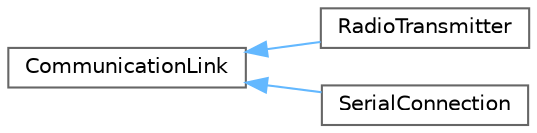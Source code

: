 digraph "Graphical Class Hierarchy"
{
 // LATEX_PDF_SIZE
  bgcolor="transparent";
  edge [fontname=Helvetica,fontsize=10,labelfontname=Helvetica,labelfontsize=10];
  node [fontname=Helvetica,fontsize=10,shape=box,height=0.2,width=0.4];
  rankdir="LR";
  Node0 [label="CommunicationLink",height=0.2,width=0.4,color="grey40", fillcolor="white", style="filled",URL="$classCommunicationLink.html",tooltip=" "];
  Node0 -> Node1 [dir="back",color="steelblue1",style="solid"];
  Node1 [label="RadioTransmitter",height=0.2,width=0.4,color="grey40", fillcolor="white", style="filled",URL="$classRadioTransmitter.html",tooltip=" "];
  Node0 -> Node2 [dir="back",color="steelblue1",style="solid"];
  Node2 [label="SerialConnection",height=0.2,width=0.4,color="grey40", fillcolor="white", style="filled",URL="$classSerialConnection.html",tooltip=" "];
}
